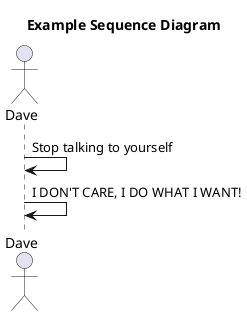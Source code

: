 @startuml
actor Dave
title Example Sequence Diagram
Dave->Dave: Stop talking to yourself
Dave->Dave: I DON'T CARE, I DO WHAT I WANT!
@enduml


